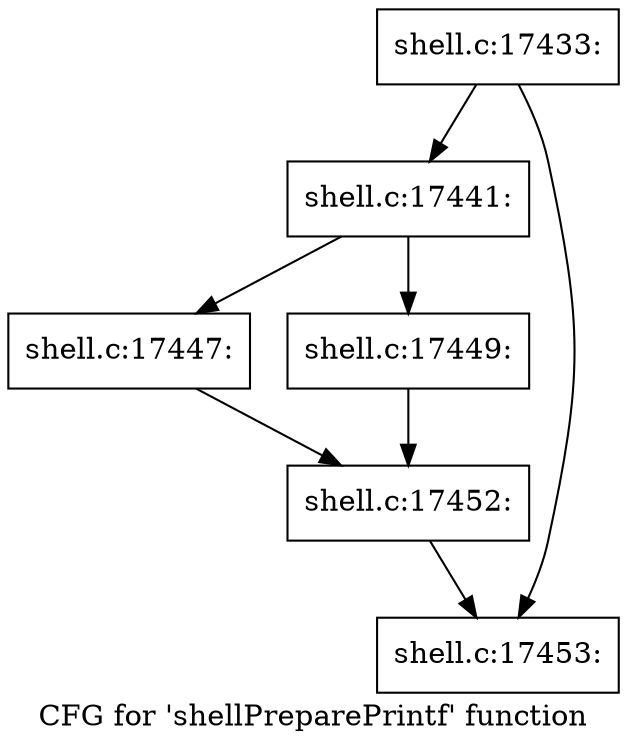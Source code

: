 digraph "CFG for 'shellPreparePrintf' function" {
	label="CFG for 'shellPreparePrintf' function";

	Node0x560276403190 [shape=record,label="{shell.c:17433:}"];
	Node0x560276403190 -> Node0x56027646ae00;
	Node0x560276403190 -> Node0x56027646ae50;
	Node0x56027646ae00 [shape=record,label="{shell.c:17441:}"];
	Node0x56027646ae00 -> Node0x5602765ccfa0;
	Node0x56027646ae00 -> Node0x5602765cd4c0;
	Node0x5602765ccfa0 [shape=record,label="{shell.c:17447:}"];
	Node0x5602765ccfa0 -> Node0x5602765cd470;
	Node0x5602765cd4c0 [shape=record,label="{shell.c:17449:}"];
	Node0x5602765cd4c0 -> Node0x5602765cd470;
	Node0x5602765cd470 [shape=record,label="{shell.c:17452:}"];
	Node0x5602765cd470 -> Node0x56027646ae50;
	Node0x56027646ae50 [shape=record,label="{shell.c:17453:}"];
}

